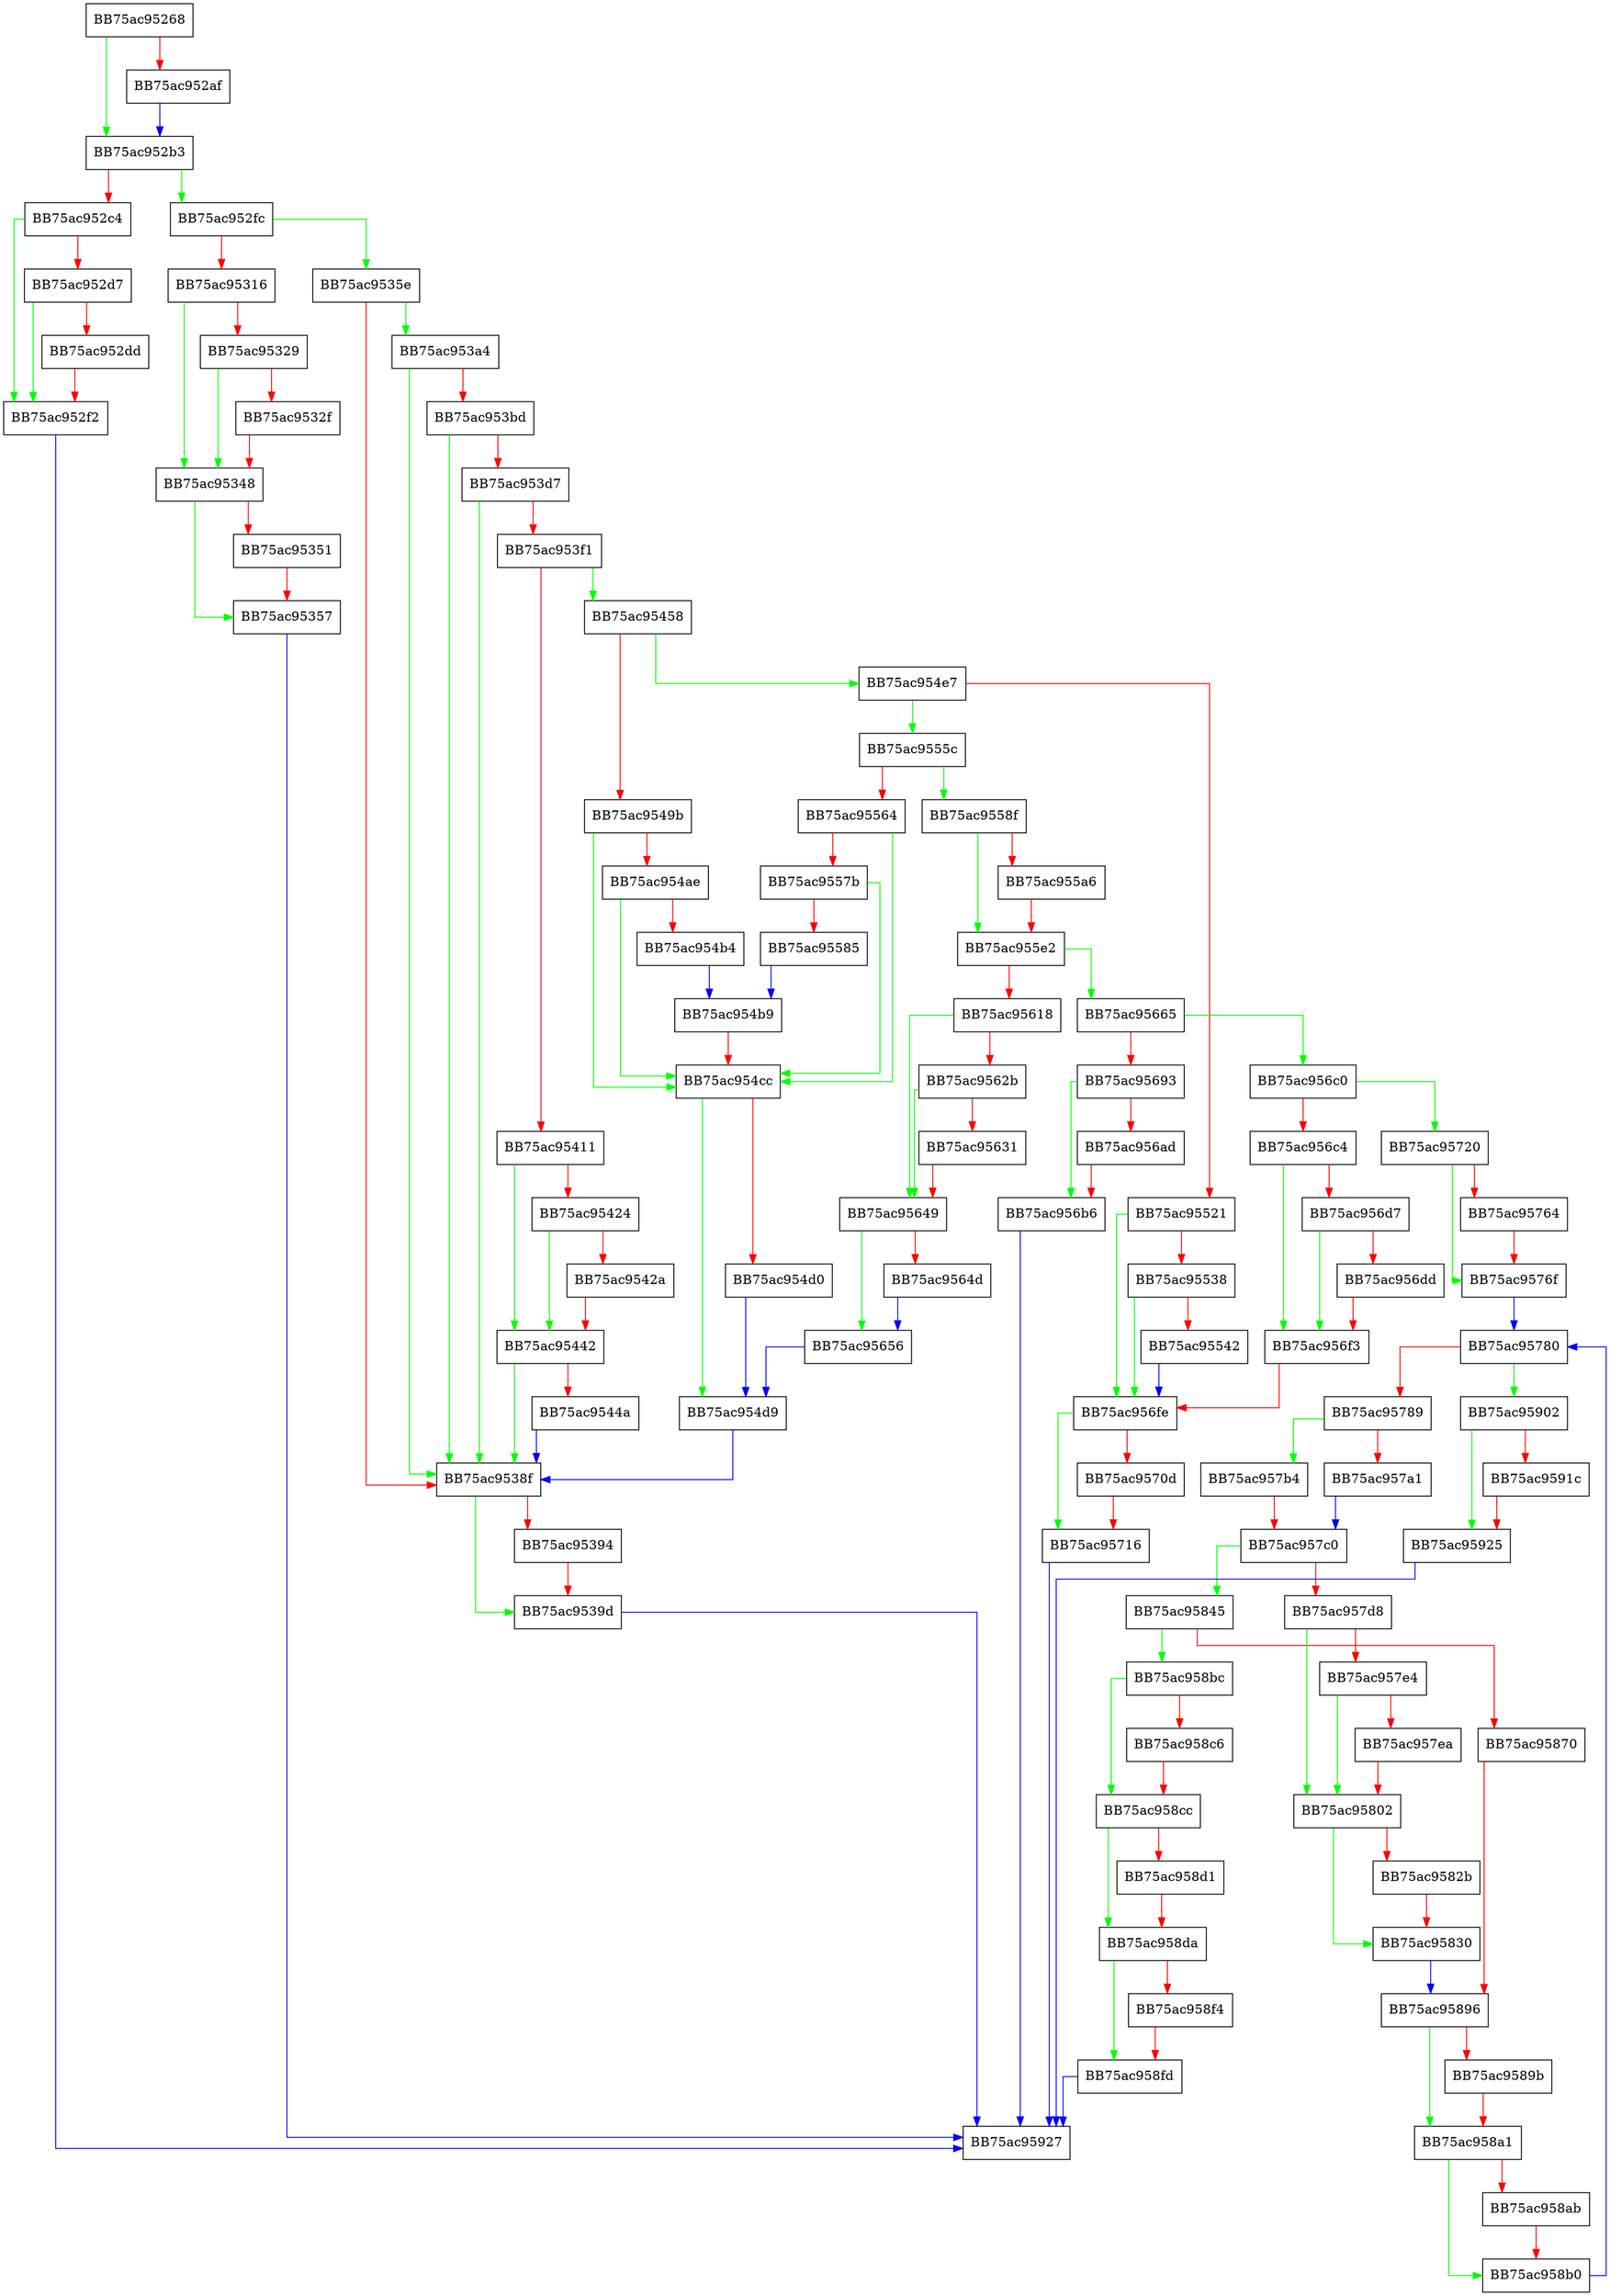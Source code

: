 digraph GetLockingProcesses {
  node [shape="box"];
  graph [splines=ortho];
  BB75ac95268 -> BB75ac952b3 [color="green"];
  BB75ac95268 -> BB75ac952af [color="red"];
  BB75ac952af -> BB75ac952b3 [color="blue"];
  BB75ac952b3 -> BB75ac952fc [color="green"];
  BB75ac952b3 -> BB75ac952c4 [color="red"];
  BB75ac952c4 -> BB75ac952f2 [color="green"];
  BB75ac952c4 -> BB75ac952d7 [color="red"];
  BB75ac952d7 -> BB75ac952f2 [color="green"];
  BB75ac952d7 -> BB75ac952dd [color="red"];
  BB75ac952dd -> BB75ac952f2 [color="red"];
  BB75ac952f2 -> BB75ac95927 [color="blue"];
  BB75ac952fc -> BB75ac9535e [color="green"];
  BB75ac952fc -> BB75ac95316 [color="red"];
  BB75ac95316 -> BB75ac95348 [color="green"];
  BB75ac95316 -> BB75ac95329 [color="red"];
  BB75ac95329 -> BB75ac95348 [color="green"];
  BB75ac95329 -> BB75ac9532f [color="red"];
  BB75ac9532f -> BB75ac95348 [color="red"];
  BB75ac95348 -> BB75ac95357 [color="green"];
  BB75ac95348 -> BB75ac95351 [color="red"];
  BB75ac95351 -> BB75ac95357 [color="red"];
  BB75ac95357 -> BB75ac95927 [color="blue"];
  BB75ac9535e -> BB75ac953a4 [color="green"];
  BB75ac9535e -> BB75ac9538f [color="red"];
  BB75ac9538f -> BB75ac9539d [color="green"];
  BB75ac9538f -> BB75ac95394 [color="red"];
  BB75ac95394 -> BB75ac9539d [color="red"];
  BB75ac9539d -> BB75ac95927 [color="blue"];
  BB75ac953a4 -> BB75ac9538f [color="green"];
  BB75ac953a4 -> BB75ac953bd [color="red"];
  BB75ac953bd -> BB75ac9538f [color="green"];
  BB75ac953bd -> BB75ac953d7 [color="red"];
  BB75ac953d7 -> BB75ac9538f [color="green"];
  BB75ac953d7 -> BB75ac953f1 [color="red"];
  BB75ac953f1 -> BB75ac95458 [color="green"];
  BB75ac953f1 -> BB75ac95411 [color="red"];
  BB75ac95411 -> BB75ac95442 [color="green"];
  BB75ac95411 -> BB75ac95424 [color="red"];
  BB75ac95424 -> BB75ac95442 [color="green"];
  BB75ac95424 -> BB75ac9542a [color="red"];
  BB75ac9542a -> BB75ac95442 [color="red"];
  BB75ac95442 -> BB75ac9538f [color="green"];
  BB75ac95442 -> BB75ac9544a [color="red"];
  BB75ac9544a -> BB75ac9538f [color="blue"];
  BB75ac95458 -> BB75ac954e7 [color="green"];
  BB75ac95458 -> BB75ac9549b [color="red"];
  BB75ac9549b -> BB75ac954cc [color="green"];
  BB75ac9549b -> BB75ac954ae [color="red"];
  BB75ac954ae -> BB75ac954cc [color="green"];
  BB75ac954ae -> BB75ac954b4 [color="red"];
  BB75ac954b4 -> BB75ac954b9 [color="blue"];
  BB75ac954b9 -> BB75ac954cc [color="red"];
  BB75ac954cc -> BB75ac954d9 [color="green"];
  BB75ac954cc -> BB75ac954d0 [color="red"];
  BB75ac954d0 -> BB75ac954d9 [color="blue"];
  BB75ac954d9 -> BB75ac9538f [color="blue"];
  BB75ac954e7 -> BB75ac9555c [color="green"];
  BB75ac954e7 -> BB75ac95521 [color="red"];
  BB75ac95521 -> BB75ac956fe [color="green"];
  BB75ac95521 -> BB75ac95538 [color="red"];
  BB75ac95538 -> BB75ac956fe [color="green"];
  BB75ac95538 -> BB75ac95542 [color="red"];
  BB75ac95542 -> BB75ac956fe [color="blue"];
  BB75ac9555c -> BB75ac9558f [color="green"];
  BB75ac9555c -> BB75ac95564 [color="red"];
  BB75ac95564 -> BB75ac954cc [color="green"];
  BB75ac95564 -> BB75ac9557b [color="red"];
  BB75ac9557b -> BB75ac954cc [color="green"];
  BB75ac9557b -> BB75ac95585 [color="red"];
  BB75ac95585 -> BB75ac954b9 [color="blue"];
  BB75ac9558f -> BB75ac955e2 [color="green"];
  BB75ac9558f -> BB75ac955a6 [color="red"];
  BB75ac955a6 -> BB75ac955e2 [color="red"];
  BB75ac955e2 -> BB75ac95665 [color="green"];
  BB75ac955e2 -> BB75ac95618 [color="red"];
  BB75ac95618 -> BB75ac95649 [color="green"];
  BB75ac95618 -> BB75ac9562b [color="red"];
  BB75ac9562b -> BB75ac95649 [color="green"];
  BB75ac9562b -> BB75ac95631 [color="red"];
  BB75ac95631 -> BB75ac95649 [color="red"];
  BB75ac95649 -> BB75ac95656 [color="green"];
  BB75ac95649 -> BB75ac9564d [color="red"];
  BB75ac9564d -> BB75ac95656 [color="blue"];
  BB75ac95656 -> BB75ac954d9 [color="blue"];
  BB75ac95665 -> BB75ac956c0 [color="green"];
  BB75ac95665 -> BB75ac95693 [color="red"];
  BB75ac95693 -> BB75ac956b6 [color="green"];
  BB75ac95693 -> BB75ac956ad [color="red"];
  BB75ac956ad -> BB75ac956b6 [color="red"];
  BB75ac956b6 -> BB75ac95927 [color="blue"];
  BB75ac956c0 -> BB75ac95720 [color="green"];
  BB75ac956c0 -> BB75ac956c4 [color="red"];
  BB75ac956c4 -> BB75ac956f3 [color="green"];
  BB75ac956c4 -> BB75ac956d7 [color="red"];
  BB75ac956d7 -> BB75ac956f3 [color="green"];
  BB75ac956d7 -> BB75ac956dd [color="red"];
  BB75ac956dd -> BB75ac956f3 [color="red"];
  BB75ac956f3 -> BB75ac956fe [color="red"];
  BB75ac956fe -> BB75ac95716 [color="green"];
  BB75ac956fe -> BB75ac9570d [color="red"];
  BB75ac9570d -> BB75ac95716 [color="red"];
  BB75ac95716 -> BB75ac95927 [color="blue"];
  BB75ac95720 -> BB75ac9576f [color="green"];
  BB75ac95720 -> BB75ac95764 [color="red"];
  BB75ac95764 -> BB75ac9576f [color="red"];
  BB75ac9576f -> BB75ac95780 [color="blue"];
  BB75ac95780 -> BB75ac95902 [color="green"];
  BB75ac95780 -> BB75ac95789 [color="red"];
  BB75ac95789 -> BB75ac957b4 [color="green"];
  BB75ac95789 -> BB75ac957a1 [color="red"];
  BB75ac957a1 -> BB75ac957c0 [color="blue"];
  BB75ac957b4 -> BB75ac957c0 [color="red"];
  BB75ac957c0 -> BB75ac95845 [color="green"];
  BB75ac957c0 -> BB75ac957d8 [color="red"];
  BB75ac957d8 -> BB75ac95802 [color="green"];
  BB75ac957d8 -> BB75ac957e4 [color="red"];
  BB75ac957e4 -> BB75ac95802 [color="green"];
  BB75ac957e4 -> BB75ac957ea [color="red"];
  BB75ac957ea -> BB75ac95802 [color="red"];
  BB75ac95802 -> BB75ac95830 [color="green"];
  BB75ac95802 -> BB75ac9582b [color="red"];
  BB75ac9582b -> BB75ac95830 [color="red"];
  BB75ac95830 -> BB75ac95896 [color="blue"];
  BB75ac95845 -> BB75ac958bc [color="green"];
  BB75ac95845 -> BB75ac95870 [color="red"];
  BB75ac95870 -> BB75ac95896 [color="red"];
  BB75ac95896 -> BB75ac958a1 [color="green"];
  BB75ac95896 -> BB75ac9589b [color="red"];
  BB75ac9589b -> BB75ac958a1 [color="red"];
  BB75ac958a1 -> BB75ac958b0 [color="green"];
  BB75ac958a1 -> BB75ac958ab [color="red"];
  BB75ac958ab -> BB75ac958b0 [color="red"];
  BB75ac958b0 -> BB75ac95780 [color="blue"];
  BB75ac958bc -> BB75ac958cc [color="green"];
  BB75ac958bc -> BB75ac958c6 [color="red"];
  BB75ac958c6 -> BB75ac958cc [color="red"];
  BB75ac958cc -> BB75ac958da [color="green"];
  BB75ac958cc -> BB75ac958d1 [color="red"];
  BB75ac958d1 -> BB75ac958da [color="red"];
  BB75ac958da -> BB75ac958fd [color="green"];
  BB75ac958da -> BB75ac958f4 [color="red"];
  BB75ac958f4 -> BB75ac958fd [color="red"];
  BB75ac958fd -> BB75ac95927 [color="blue"];
  BB75ac95902 -> BB75ac95925 [color="green"];
  BB75ac95902 -> BB75ac9591c [color="red"];
  BB75ac9591c -> BB75ac95925 [color="red"];
  BB75ac95925 -> BB75ac95927 [color="blue"];
}
